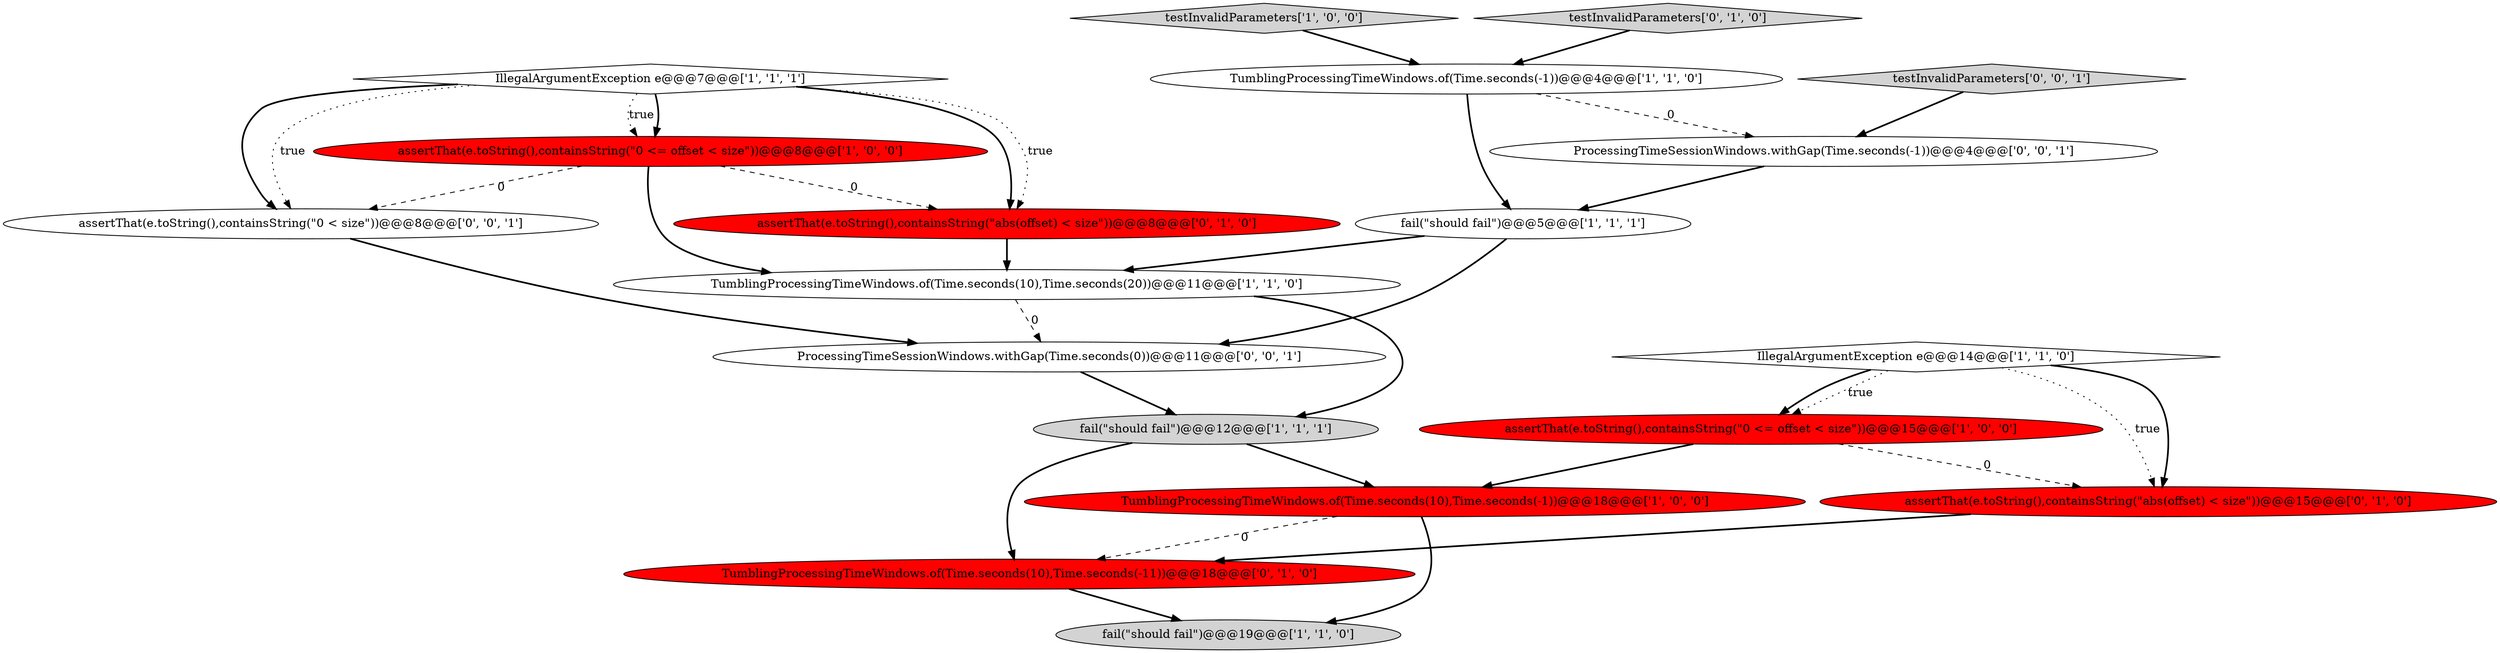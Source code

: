 digraph {
4 [style = filled, label = "testInvalidParameters['1', '0', '0']", fillcolor = lightgray, shape = diamond image = "AAA0AAABBB1BBB"];
2 [style = filled, label = "fail(\"should fail\")@@@12@@@['1', '1', '1']", fillcolor = lightgray, shape = ellipse image = "AAA0AAABBB1BBB"];
13 [style = filled, label = "assertThat(e.toString(),containsString(\"abs(offset) < size\"))@@@8@@@['0', '1', '0']", fillcolor = red, shape = ellipse image = "AAA1AAABBB2BBB"];
15 [style = filled, label = "assertThat(e.toString(),containsString(\"0 < size\"))@@@8@@@['0', '0', '1']", fillcolor = white, shape = ellipse image = "AAA0AAABBB3BBB"];
7 [style = filled, label = "fail(\"should fail\")@@@19@@@['1', '1', '0']", fillcolor = lightgray, shape = ellipse image = "AAA0AAABBB1BBB"];
16 [style = filled, label = "ProcessingTimeSessionWindows.withGap(Time.seconds(0))@@@11@@@['0', '0', '1']", fillcolor = white, shape = ellipse image = "AAA0AAABBB3BBB"];
9 [style = filled, label = "TumblingProcessingTimeWindows.of(Time.seconds(-1))@@@4@@@['1', '1', '0']", fillcolor = white, shape = ellipse image = "AAA0AAABBB1BBB"];
14 [style = filled, label = "TumblingProcessingTimeWindows.of(Time.seconds(10),Time.seconds(-11))@@@18@@@['0', '1', '0']", fillcolor = red, shape = ellipse image = "AAA1AAABBB2BBB"];
17 [style = filled, label = "ProcessingTimeSessionWindows.withGap(Time.seconds(-1))@@@4@@@['0', '0', '1']", fillcolor = white, shape = ellipse image = "AAA0AAABBB3BBB"];
10 [style = filled, label = "assertThat(e.toString(),containsString(\"0 <= offset < size\"))@@@15@@@['1', '0', '0']", fillcolor = red, shape = ellipse image = "AAA1AAABBB1BBB"];
8 [style = filled, label = "TumblingProcessingTimeWindows.of(Time.seconds(10),Time.seconds(-1))@@@18@@@['1', '0', '0']", fillcolor = red, shape = ellipse image = "AAA1AAABBB1BBB"];
0 [style = filled, label = "IllegalArgumentException e@@@14@@@['1', '1', '0']", fillcolor = white, shape = diamond image = "AAA0AAABBB1BBB"];
1 [style = filled, label = "IllegalArgumentException e@@@7@@@['1', '1', '1']", fillcolor = white, shape = diamond image = "AAA0AAABBB1BBB"];
6 [style = filled, label = "assertThat(e.toString(),containsString(\"0 <= offset < size\"))@@@8@@@['1', '0', '0']", fillcolor = red, shape = ellipse image = "AAA1AAABBB1BBB"];
11 [style = filled, label = "assertThat(e.toString(),containsString(\"abs(offset) < size\"))@@@15@@@['0', '1', '0']", fillcolor = red, shape = ellipse image = "AAA1AAABBB2BBB"];
12 [style = filled, label = "testInvalidParameters['0', '1', '0']", fillcolor = lightgray, shape = diamond image = "AAA0AAABBB2BBB"];
18 [style = filled, label = "testInvalidParameters['0', '0', '1']", fillcolor = lightgray, shape = diamond image = "AAA0AAABBB3BBB"];
5 [style = filled, label = "fail(\"should fail\")@@@5@@@['1', '1', '1']", fillcolor = white, shape = ellipse image = "AAA0AAABBB1BBB"];
3 [style = filled, label = "TumblingProcessingTimeWindows.of(Time.seconds(10),Time.seconds(20))@@@11@@@['1', '1', '0']", fillcolor = white, shape = ellipse image = "AAA0AAABBB1BBB"];
5->3 [style = bold, label=""];
4->9 [style = bold, label=""];
6->3 [style = bold, label=""];
17->5 [style = bold, label=""];
11->14 [style = bold, label=""];
0->10 [style = dotted, label="true"];
1->15 [style = bold, label=""];
18->17 [style = bold, label=""];
0->11 [style = bold, label=""];
8->14 [style = dashed, label="0"];
16->2 [style = bold, label=""];
12->9 [style = bold, label=""];
15->16 [style = bold, label=""];
1->13 [style = bold, label=""];
8->7 [style = bold, label=""];
14->7 [style = bold, label=""];
10->11 [style = dashed, label="0"];
5->16 [style = bold, label=""];
1->13 [style = dotted, label="true"];
0->10 [style = bold, label=""];
1->6 [style = bold, label=""];
6->13 [style = dashed, label="0"];
3->2 [style = bold, label=""];
10->8 [style = bold, label=""];
13->3 [style = bold, label=""];
6->15 [style = dashed, label="0"];
1->15 [style = dotted, label="true"];
9->17 [style = dashed, label="0"];
2->14 [style = bold, label=""];
9->5 [style = bold, label=""];
1->6 [style = dotted, label="true"];
0->11 [style = dotted, label="true"];
3->16 [style = dashed, label="0"];
2->8 [style = bold, label=""];
}

